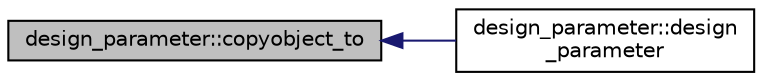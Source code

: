 digraph "design_parameter::copyobject_to"
{
  edge [fontname="Helvetica",fontsize="10",labelfontname="Helvetica",labelfontsize="10"];
  node [fontname="Helvetica",fontsize="10",shape=record];
  rankdir="LR";
  Node420 [label="design_parameter::copyobject_to",height=0.2,width=0.4,color="black", fillcolor="grey75", style="filled", fontcolor="black"];
  Node420 -> Node421 [dir="back",color="midnightblue",fontsize="10",style="solid",fontname="Helvetica"];
  Node421 [label="design_parameter::design\l_parameter",height=0.2,width=0.4,color="black", fillcolor="white", style="filled",URL="$da/d94/classdesign__parameter.html#a4ea566da8e77452b92027b2a2c8df7ce"];
}
